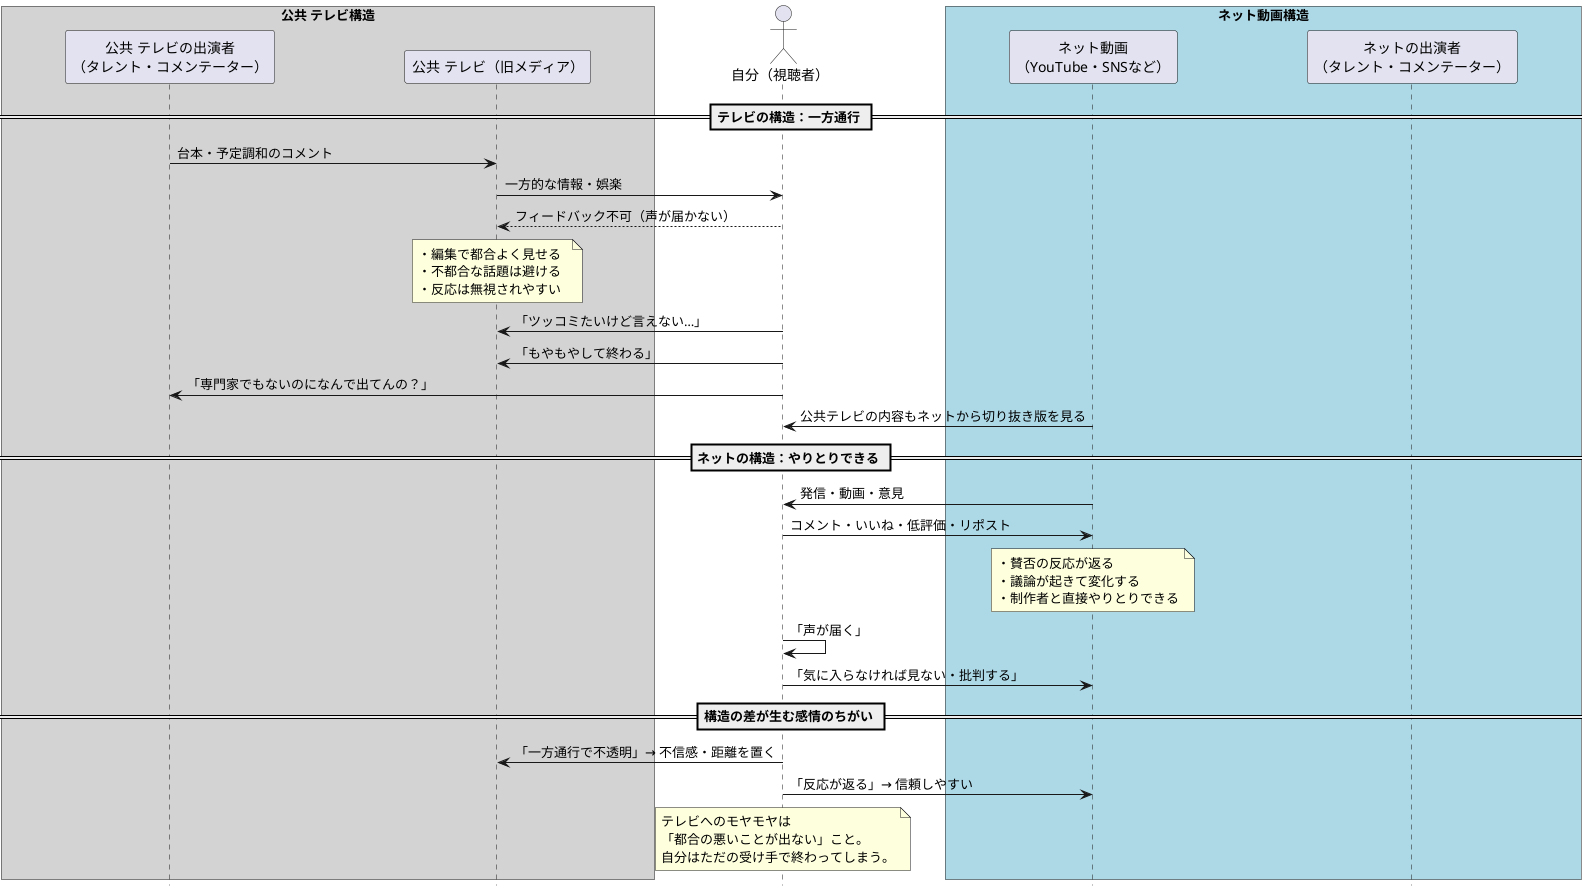 @startuml
hide footbox
skinparam sequence {
  ParticipantPadding 60
  BoxPadding 20
}

box "公共 テレビ構造" #lightgray
participant "公共 テレビの出演者\n（タレント・コメンテーター）" as Tarento
participant "公共 テレビ（旧メディア）" as TV
end box

actor "自分（視聴者）" as Viewer

box "ネット動画構造" #lightblue
participant "ネット動画\n（YouTube・SNSなど）" as NetVideo
participant "ネットの出演者\n（タレント・コメンテーター）" as NetTarento
end box


== テレビの構造：一方通行 ==
Tarento -> TV : 台本・予定調和のコメント
TV -> Viewer : 一方的な情報・娯楽
Viewer --> TV : フィードバック不可（声が届かない）

note over TV
・編集で都合よく見せる  
・不都合な話題は避ける  
・反応は無視されやすい
end note

Viewer -> TV : 「ツッコミたいけど言えない…」  
Viewer -> TV : 「もやもやして終わる」
Viewer -> Tarento : 「専門家でもないのになんで出てんの？」
NetVideo -> Viewer : 公共テレビの内容もネットから切り抜き版を見る

== ネットの構造：やりとりできる ==
NetVideo -> Viewer : 発信・動画・意見
Viewer -> NetVideo : コメント・いいね・低評価・リポスト

note over NetVideo
・賛否の反応が返る  
・議論が起きて変化する  
・制作者と直接やりとりできる
end note

Viewer -> Viewer : 「声が届く」  
Viewer -> NetVideo : 「気に入らなければ見ない・批判する」

== 構造の差が生む感情のちがい ==
Viewer -> TV : 「一方通行で不透明」→ 不信感・距離を置く
Viewer -> NetVideo : 「反応が返る」→ 信頼しやすい

note over Viewer
テレビへのモヤモヤは  
「都合の悪いことが出ない」こと。  
自分はただの受け手で終わってしまう。
end note
@enduml